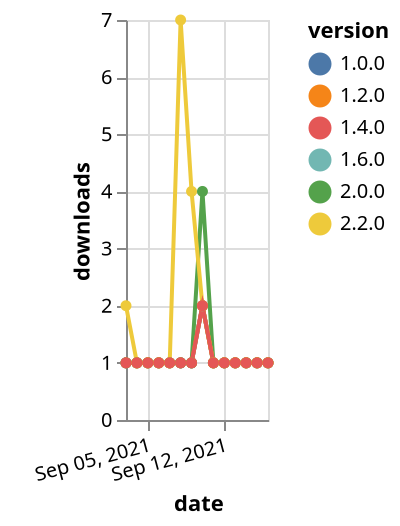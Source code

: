 {"$schema": "https://vega.github.io/schema/vega-lite/v5.json", "description": "A simple bar chart with embedded data.", "data": {"values": [{"date": "2021-09-03", "total": 164, "delta": 1, "version": "1.6.0"}, {"date": "2021-09-04", "total": 165, "delta": 1, "version": "1.6.0"}, {"date": "2021-09-05", "total": 166, "delta": 1, "version": "1.6.0"}, {"date": "2021-09-06", "total": 167, "delta": 1, "version": "1.6.0"}, {"date": "2021-09-07", "total": 168, "delta": 1, "version": "1.6.0"}, {"date": "2021-09-08", "total": 169, "delta": 1, "version": "1.6.0"}, {"date": "2021-09-09", "total": 170, "delta": 1, "version": "1.6.0"}, {"date": "2021-09-10", "total": 172, "delta": 2, "version": "1.6.0"}, {"date": "2021-09-11", "total": 173, "delta": 1, "version": "1.6.0"}, {"date": "2021-09-12", "total": 174, "delta": 1, "version": "1.6.0"}, {"date": "2021-09-13", "total": 175, "delta": 1, "version": "1.6.0"}, {"date": "2021-09-14", "total": 176, "delta": 1, "version": "1.6.0"}, {"date": "2021-09-15", "total": 177, "delta": 1, "version": "1.6.0"}, {"date": "2021-09-16", "total": 178, "delta": 1, "version": "1.6.0"}, {"date": "2021-09-03", "total": 322, "delta": 1, "version": "1.0.0"}, {"date": "2021-09-04", "total": 323, "delta": 1, "version": "1.0.0"}, {"date": "2021-09-05", "total": 324, "delta": 1, "version": "1.0.0"}, {"date": "2021-09-06", "total": 325, "delta": 1, "version": "1.0.0"}, {"date": "2021-09-07", "total": 326, "delta": 1, "version": "1.0.0"}, {"date": "2021-09-08", "total": 327, "delta": 1, "version": "1.0.0"}, {"date": "2021-09-09", "total": 328, "delta": 1, "version": "1.0.0"}, {"date": "2021-09-10", "total": 330, "delta": 2, "version": "1.0.0"}, {"date": "2021-09-11", "total": 331, "delta": 1, "version": "1.0.0"}, {"date": "2021-09-12", "total": 332, "delta": 1, "version": "1.0.0"}, {"date": "2021-09-13", "total": 333, "delta": 1, "version": "1.0.0"}, {"date": "2021-09-14", "total": 334, "delta": 1, "version": "1.0.0"}, {"date": "2021-09-15", "total": 335, "delta": 1, "version": "1.0.0"}, {"date": "2021-09-16", "total": 336, "delta": 1, "version": "1.0.0"}, {"date": "2021-09-03", "total": 208, "delta": 1, "version": "2.0.0"}, {"date": "2021-09-04", "total": 209, "delta": 1, "version": "2.0.0"}, {"date": "2021-09-05", "total": 210, "delta": 1, "version": "2.0.0"}, {"date": "2021-09-06", "total": 211, "delta": 1, "version": "2.0.0"}, {"date": "2021-09-07", "total": 212, "delta": 1, "version": "2.0.0"}, {"date": "2021-09-08", "total": 213, "delta": 1, "version": "2.0.0"}, {"date": "2021-09-09", "total": 214, "delta": 1, "version": "2.0.0"}, {"date": "2021-09-10", "total": 218, "delta": 4, "version": "2.0.0"}, {"date": "2021-09-11", "total": 219, "delta": 1, "version": "2.0.0"}, {"date": "2021-09-12", "total": 220, "delta": 1, "version": "2.0.0"}, {"date": "2021-09-13", "total": 221, "delta": 1, "version": "2.0.0"}, {"date": "2021-09-14", "total": 222, "delta": 1, "version": "2.0.0"}, {"date": "2021-09-15", "total": 223, "delta": 1, "version": "2.0.0"}, {"date": "2021-09-16", "total": 224, "delta": 1, "version": "2.0.0"}, {"date": "2021-09-03", "total": 145, "delta": 2, "version": "2.2.0"}, {"date": "2021-09-04", "total": 146, "delta": 1, "version": "2.2.0"}, {"date": "2021-09-05", "total": 147, "delta": 1, "version": "2.2.0"}, {"date": "2021-09-06", "total": 148, "delta": 1, "version": "2.2.0"}, {"date": "2021-09-07", "total": 149, "delta": 1, "version": "2.2.0"}, {"date": "2021-09-08", "total": 156, "delta": 7, "version": "2.2.0"}, {"date": "2021-09-09", "total": 160, "delta": 4, "version": "2.2.0"}, {"date": "2021-09-10", "total": 162, "delta": 2, "version": "2.2.0"}, {"date": "2021-09-11", "total": 163, "delta": 1, "version": "2.2.0"}, {"date": "2021-09-12", "total": 164, "delta": 1, "version": "2.2.0"}, {"date": "2021-09-13", "total": 165, "delta": 1, "version": "2.2.0"}, {"date": "2021-09-14", "total": 166, "delta": 1, "version": "2.2.0"}, {"date": "2021-09-15", "total": 167, "delta": 1, "version": "2.2.0"}, {"date": "2021-09-16", "total": 168, "delta": 1, "version": "2.2.0"}, {"date": "2021-09-03", "total": 207, "delta": 1, "version": "1.2.0"}, {"date": "2021-09-04", "total": 208, "delta": 1, "version": "1.2.0"}, {"date": "2021-09-05", "total": 209, "delta": 1, "version": "1.2.0"}, {"date": "2021-09-06", "total": 210, "delta": 1, "version": "1.2.0"}, {"date": "2021-09-07", "total": 211, "delta": 1, "version": "1.2.0"}, {"date": "2021-09-08", "total": 212, "delta": 1, "version": "1.2.0"}, {"date": "2021-09-09", "total": 213, "delta": 1, "version": "1.2.0"}, {"date": "2021-09-10", "total": 215, "delta": 2, "version": "1.2.0"}, {"date": "2021-09-11", "total": 216, "delta": 1, "version": "1.2.0"}, {"date": "2021-09-12", "total": 217, "delta": 1, "version": "1.2.0"}, {"date": "2021-09-13", "total": 218, "delta": 1, "version": "1.2.0"}, {"date": "2021-09-14", "total": 219, "delta": 1, "version": "1.2.0"}, {"date": "2021-09-15", "total": 220, "delta": 1, "version": "1.2.0"}, {"date": "2021-09-16", "total": 221, "delta": 1, "version": "1.2.0"}, {"date": "2021-09-03", "total": 178, "delta": 1, "version": "1.4.0"}, {"date": "2021-09-04", "total": 179, "delta": 1, "version": "1.4.0"}, {"date": "2021-09-05", "total": 180, "delta": 1, "version": "1.4.0"}, {"date": "2021-09-06", "total": 181, "delta": 1, "version": "1.4.0"}, {"date": "2021-09-07", "total": 182, "delta": 1, "version": "1.4.0"}, {"date": "2021-09-08", "total": 183, "delta": 1, "version": "1.4.0"}, {"date": "2021-09-09", "total": 184, "delta": 1, "version": "1.4.0"}, {"date": "2021-09-10", "total": 186, "delta": 2, "version": "1.4.0"}, {"date": "2021-09-11", "total": 187, "delta": 1, "version": "1.4.0"}, {"date": "2021-09-12", "total": 188, "delta": 1, "version": "1.4.0"}, {"date": "2021-09-13", "total": 189, "delta": 1, "version": "1.4.0"}, {"date": "2021-09-14", "total": 190, "delta": 1, "version": "1.4.0"}, {"date": "2021-09-15", "total": 191, "delta": 1, "version": "1.4.0"}, {"date": "2021-09-16", "total": 192, "delta": 1, "version": "1.4.0"}]}, "width": "container", "mark": {"type": "line", "point": {"filled": true}}, "encoding": {"x": {"field": "date", "type": "temporal", "timeUnit": "yearmonthdate", "title": "date", "axis": {"labelAngle": -15}}, "y": {"field": "delta", "type": "quantitative", "title": "downloads"}, "color": {"field": "version", "type": "nominal"}, "tooltip": {"field": "delta"}}}
